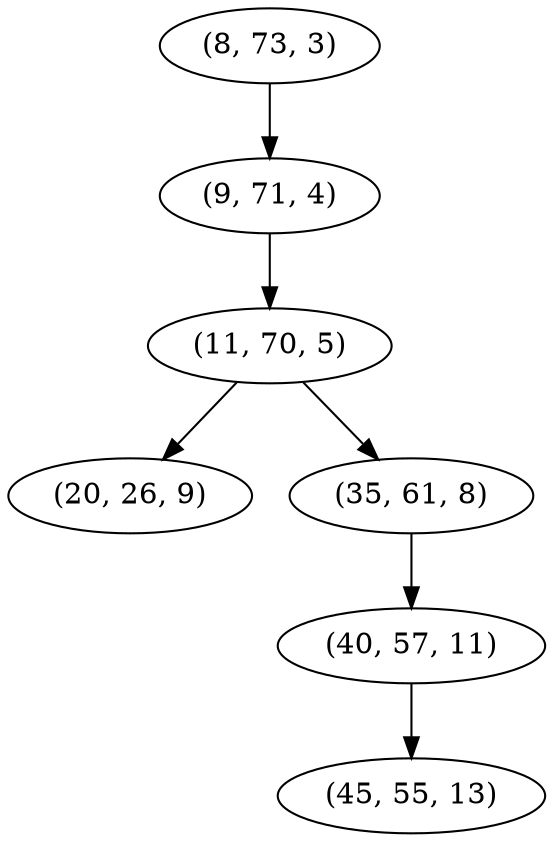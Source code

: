 digraph tree {
    "(8, 73, 3)";
    "(9, 71, 4)";
    "(11, 70, 5)";
    "(20, 26, 9)";
    "(35, 61, 8)";
    "(40, 57, 11)";
    "(45, 55, 13)";
    "(8, 73, 3)" -> "(9, 71, 4)";
    "(9, 71, 4)" -> "(11, 70, 5)";
    "(11, 70, 5)" -> "(20, 26, 9)";
    "(11, 70, 5)" -> "(35, 61, 8)";
    "(35, 61, 8)" -> "(40, 57, 11)";
    "(40, 57, 11)" -> "(45, 55, 13)";
}
